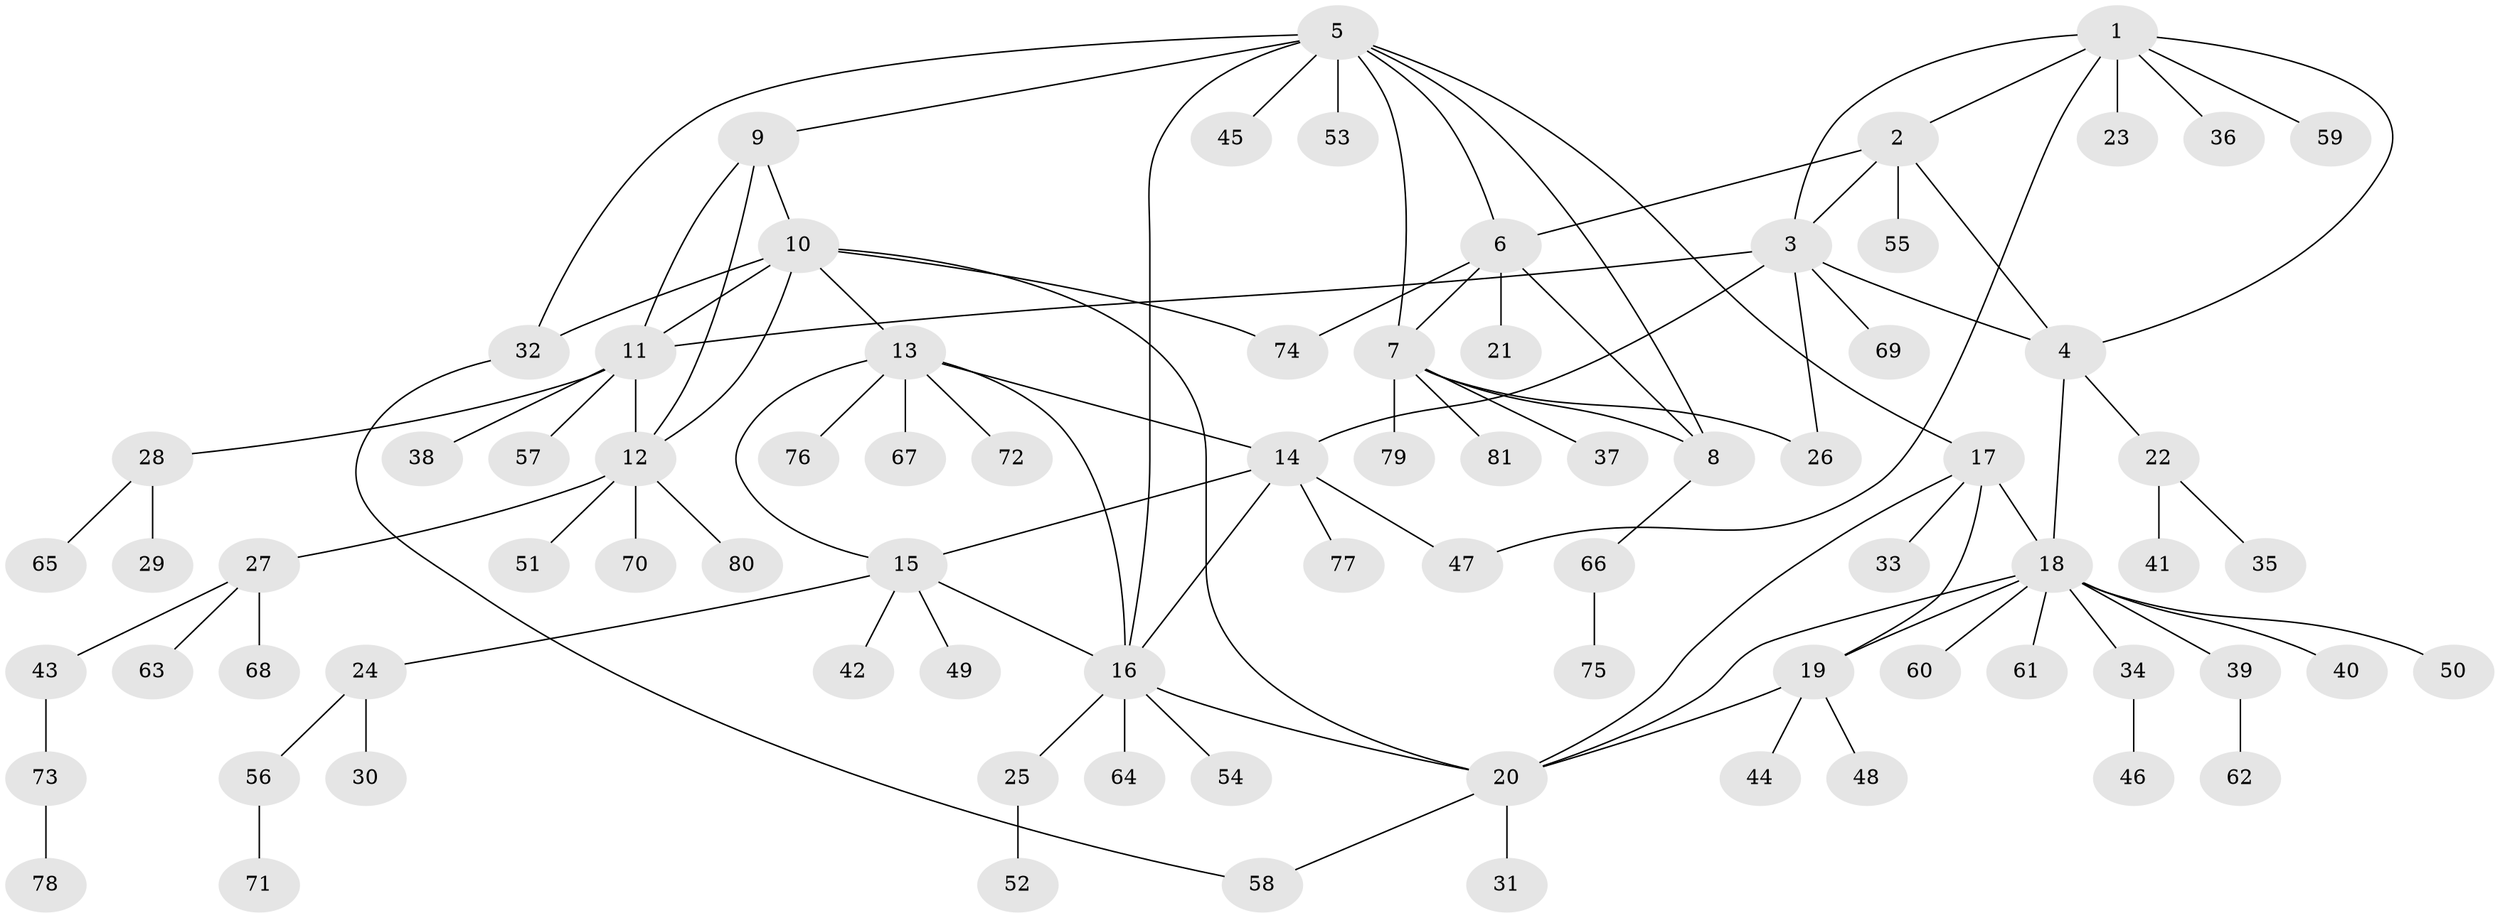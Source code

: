 // Generated by graph-tools (version 1.1) at 2025/50/03/09/25 03:50:40]
// undirected, 81 vertices, 106 edges
graph export_dot {
graph [start="1"]
  node [color=gray90,style=filled];
  1;
  2;
  3;
  4;
  5;
  6;
  7;
  8;
  9;
  10;
  11;
  12;
  13;
  14;
  15;
  16;
  17;
  18;
  19;
  20;
  21;
  22;
  23;
  24;
  25;
  26;
  27;
  28;
  29;
  30;
  31;
  32;
  33;
  34;
  35;
  36;
  37;
  38;
  39;
  40;
  41;
  42;
  43;
  44;
  45;
  46;
  47;
  48;
  49;
  50;
  51;
  52;
  53;
  54;
  55;
  56;
  57;
  58;
  59;
  60;
  61;
  62;
  63;
  64;
  65;
  66;
  67;
  68;
  69;
  70;
  71;
  72;
  73;
  74;
  75;
  76;
  77;
  78;
  79;
  80;
  81;
  1 -- 2;
  1 -- 3;
  1 -- 4;
  1 -- 23;
  1 -- 36;
  1 -- 47;
  1 -- 59;
  2 -- 3;
  2 -- 4;
  2 -- 6;
  2 -- 55;
  3 -- 4;
  3 -- 11;
  3 -- 14;
  3 -- 26;
  3 -- 69;
  4 -- 18;
  4 -- 22;
  5 -- 6;
  5 -- 7;
  5 -- 8;
  5 -- 9;
  5 -- 16;
  5 -- 17;
  5 -- 32;
  5 -- 45;
  5 -- 53;
  6 -- 7;
  6 -- 8;
  6 -- 21;
  6 -- 74;
  7 -- 8;
  7 -- 26;
  7 -- 37;
  7 -- 79;
  7 -- 81;
  8 -- 66;
  9 -- 10;
  9 -- 11;
  9 -- 12;
  10 -- 11;
  10 -- 12;
  10 -- 13;
  10 -- 20;
  10 -- 32;
  10 -- 74;
  11 -- 12;
  11 -- 28;
  11 -- 38;
  11 -- 57;
  12 -- 27;
  12 -- 51;
  12 -- 70;
  12 -- 80;
  13 -- 14;
  13 -- 15;
  13 -- 16;
  13 -- 67;
  13 -- 72;
  13 -- 76;
  14 -- 15;
  14 -- 16;
  14 -- 47;
  14 -- 77;
  15 -- 16;
  15 -- 24;
  15 -- 42;
  15 -- 49;
  16 -- 20;
  16 -- 25;
  16 -- 54;
  16 -- 64;
  17 -- 18;
  17 -- 19;
  17 -- 20;
  17 -- 33;
  18 -- 19;
  18 -- 20;
  18 -- 34;
  18 -- 39;
  18 -- 40;
  18 -- 50;
  18 -- 60;
  18 -- 61;
  19 -- 20;
  19 -- 44;
  19 -- 48;
  20 -- 31;
  20 -- 58;
  22 -- 35;
  22 -- 41;
  24 -- 30;
  24 -- 56;
  25 -- 52;
  27 -- 43;
  27 -- 63;
  27 -- 68;
  28 -- 29;
  28 -- 65;
  32 -- 58;
  34 -- 46;
  39 -- 62;
  43 -- 73;
  56 -- 71;
  66 -- 75;
  73 -- 78;
}

